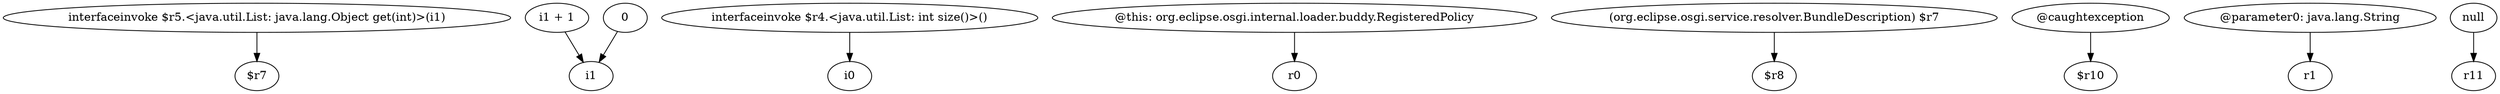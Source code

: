 digraph g {
0[label="interfaceinvoke $r5.<java.util.List: java.lang.Object get(int)>(i1)"]
1[label="$r7"]
0->1[label=""]
2[label="i1 + 1"]
3[label="i1"]
2->3[label=""]
4[label="interfaceinvoke $r4.<java.util.List: int size()>()"]
5[label="i0"]
4->5[label=""]
6[label="@this: org.eclipse.osgi.internal.loader.buddy.RegisteredPolicy"]
7[label="r0"]
6->7[label=""]
8[label="0"]
8->3[label=""]
9[label="(org.eclipse.osgi.service.resolver.BundleDescription) $r7"]
10[label="$r8"]
9->10[label=""]
11[label="@caughtexception"]
12[label="$r10"]
11->12[label=""]
13[label="@parameter0: java.lang.String"]
14[label="r1"]
13->14[label=""]
15[label="null"]
16[label="r11"]
15->16[label=""]
}